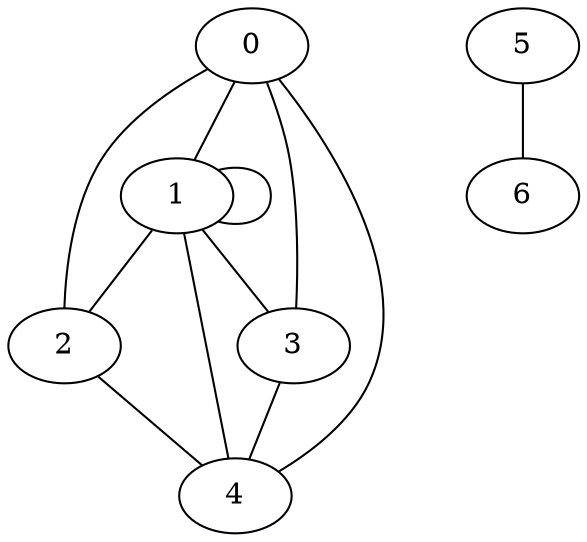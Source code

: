 graph G {
0 -- 1;
0 -- 2;
0 -- 3;
0 -- 4;
1 -- 1;
1 -- 2;
1 -- 3;
1 -- 4;
2 -- 4;
3 -- 4;
5 -- 6;
}

